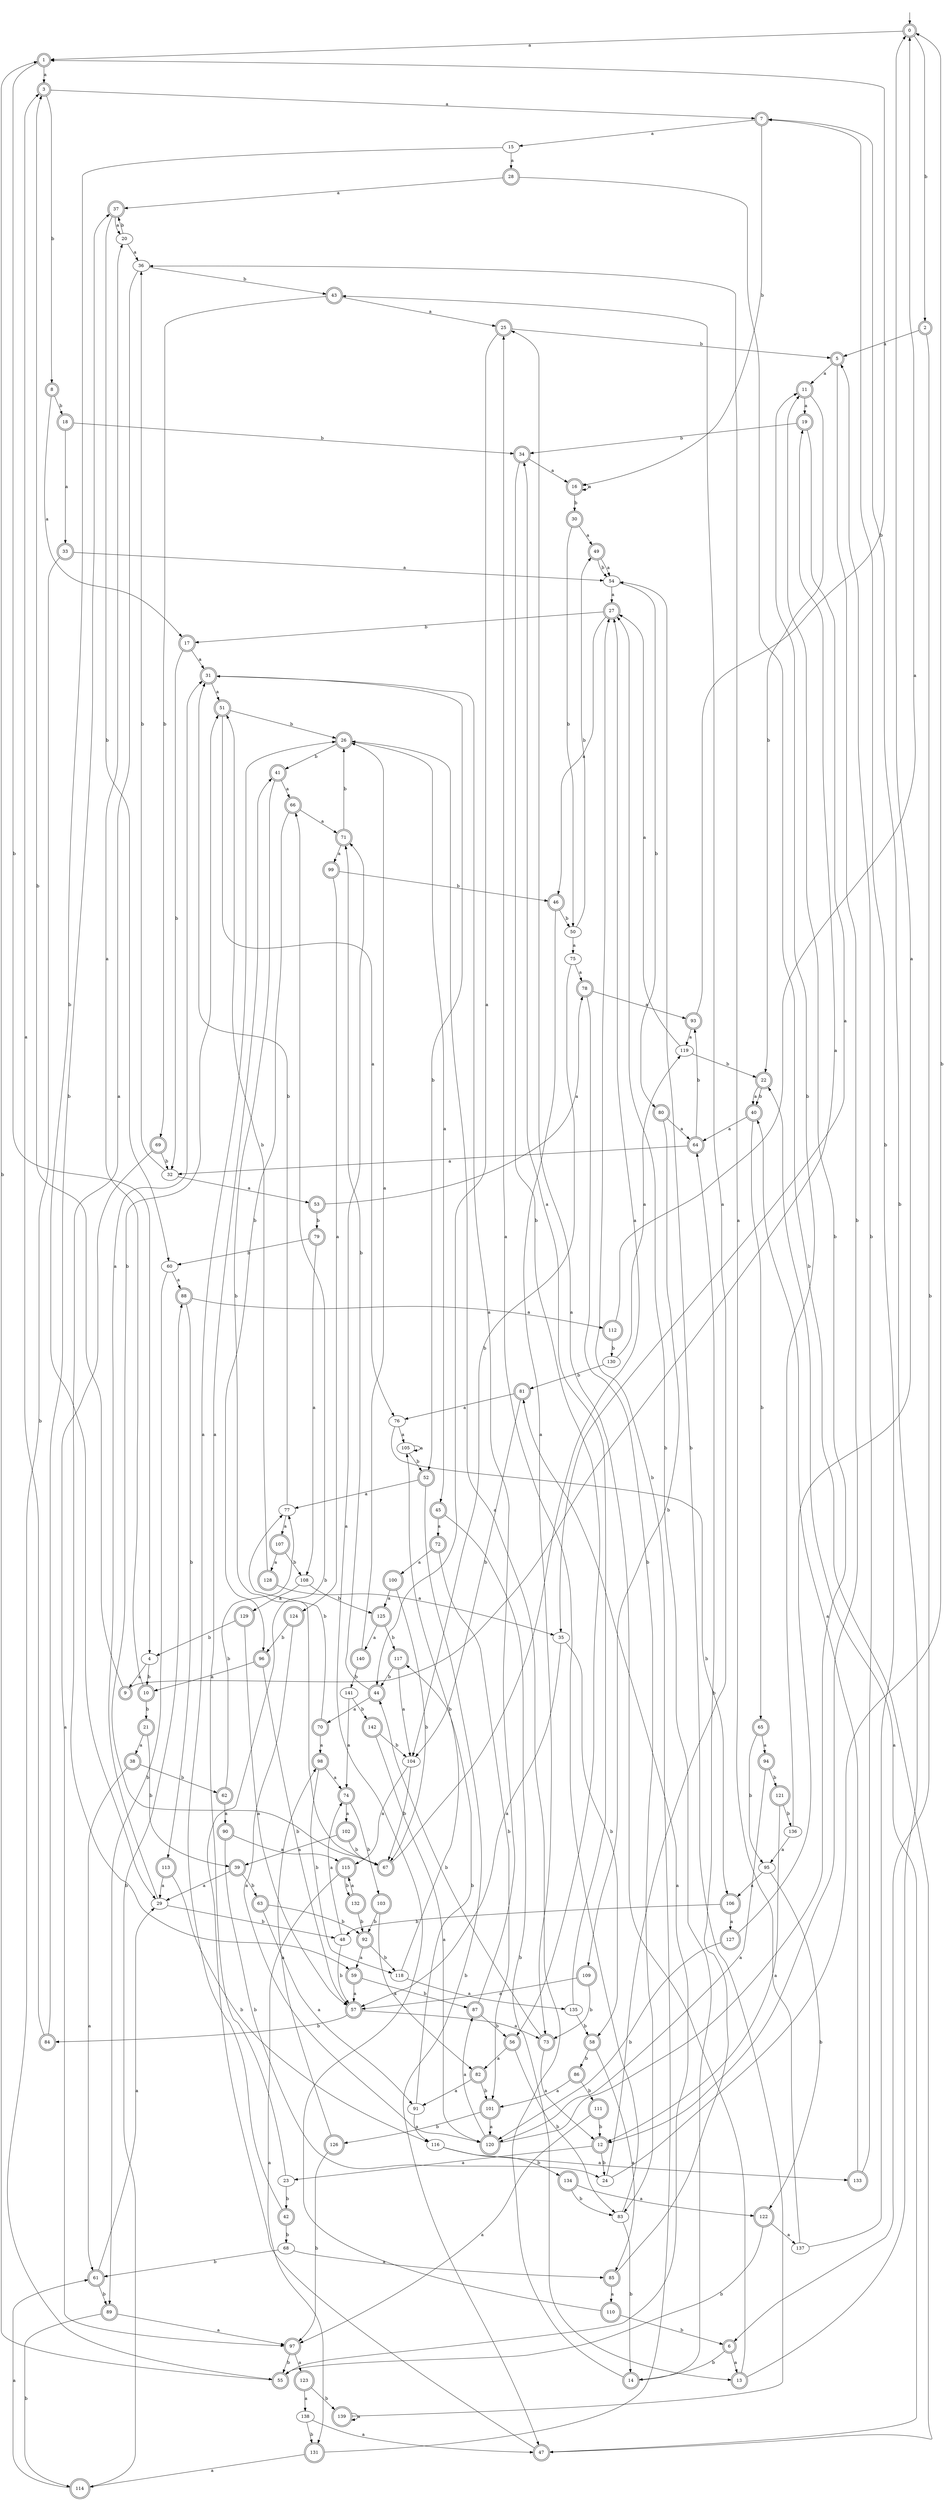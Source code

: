 digraph RandomDFA {
  __start0 [label="", shape=none];
  __start0 -> 0 [label=""];
  0 [shape=circle] [shape=doublecircle]
  0 -> 1 [label="a"]
  0 -> 2 [label="b"]
  1 [shape=doublecircle]
  1 -> 3 [label="a"]
  1 -> 4 [label="b"]
  2 [shape=doublecircle]
  2 -> 5 [label="a"]
  2 -> 6 [label="b"]
  3 [shape=doublecircle]
  3 -> 7 [label="a"]
  3 -> 8 [label="b"]
  4
  4 -> 9 [label="a"]
  4 -> 10 [label="b"]
  5 [shape=doublecircle]
  5 -> 11 [label="a"]
  5 -> 12 [label="b"]
  6 [shape=doublecircle]
  6 -> 13 [label="a"]
  6 -> 14 [label="b"]
  7 [shape=doublecircle]
  7 -> 15 [label="a"]
  7 -> 16 [label="b"]
  8 [shape=doublecircle]
  8 -> 17 [label="a"]
  8 -> 18 [label="b"]
  9 [shape=doublecircle]
  9 -> 19 [label="a"]
  9 -> 3 [label="b"]
  10 [shape=doublecircle]
  10 -> 20 [label="a"]
  10 -> 21 [label="b"]
  11 [shape=doublecircle]
  11 -> 19 [label="a"]
  11 -> 22 [label="b"]
  12 [shape=doublecircle]
  12 -> 23 [label="a"]
  12 -> 24 [label="b"]
  13 [shape=doublecircle]
  13 -> 25 [label="a"]
  13 -> 7 [label="b"]
  14 [shape=doublecircle]
  14 -> 26 [label="a"]
  14 -> 27 [label="b"]
  15
  15 -> 28 [label="a"]
  15 -> 29 [label="b"]
  16 [shape=doublecircle]
  16 -> 16 [label="a"]
  16 -> 30 [label="b"]
  17 [shape=doublecircle]
  17 -> 31 [label="a"]
  17 -> 32 [label="b"]
  18 [shape=doublecircle]
  18 -> 33 [label="a"]
  18 -> 34 [label="b"]
  19 [shape=doublecircle]
  19 -> 35 [label="a"]
  19 -> 34 [label="b"]
  20
  20 -> 36 [label="a"]
  20 -> 37 [label="b"]
  21 [shape=doublecircle]
  21 -> 38 [label="a"]
  21 -> 39 [label="b"]
  22 [shape=doublecircle]
  22 -> 40 [label="a"]
  22 -> 40 [label="b"]
  23
  23 -> 41 [label="a"]
  23 -> 42 [label="b"]
  24
  24 -> 43 [label="a"]
  24 -> 0 [label="b"]
  25 [shape=doublecircle]
  25 -> 44 [label="a"]
  25 -> 5 [label="b"]
  26 [shape=doublecircle]
  26 -> 45 [label="a"]
  26 -> 41 [label="b"]
  27 [shape=doublecircle]
  27 -> 46 [label="a"]
  27 -> 17 [label="b"]
  28 [shape=doublecircle]
  28 -> 37 [label="a"]
  28 -> 47 [label="b"]
  29
  29 -> 31 [label="a"]
  29 -> 48 [label="b"]
  30 [shape=doublecircle]
  30 -> 49 [label="a"]
  30 -> 50 [label="b"]
  31 [shape=doublecircle]
  31 -> 51 [label="a"]
  31 -> 52 [label="b"]
  32
  32 -> 53 [label="a"]
  32 -> 36 [label="b"]
  33 [shape=doublecircle]
  33 -> 54 [label="a"]
  33 -> 55 [label="b"]
  34 [shape=doublecircle]
  34 -> 16 [label="a"]
  34 -> 56 [label="b"]
  35
  35 -> 57 [label="a"]
  35 -> 58 [label="b"]
  36
  36 -> 59 [label="a"]
  36 -> 43 [label="b"]
  37 [shape=doublecircle]
  37 -> 20 [label="a"]
  37 -> 60 [label="b"]
  38 [shape=doublecircle]
  38 -> 61 [label="a"]
  38 -> 62 [label="b"]
  39 [shape=doublecircle]
  39 -> 29 [label="a"]
  39 -> 63 [label="b"]
  40 [shape=doublecircle]
  40 -> 64 [label="a"]
  40 -> 65 [label="b"]
  41 [shape=doublecircle]
  41 -> 66 [label="a"]
  41 -> 67 [label="b"]
  42 [shape=doublecircle]
  42 -> 26 [label="a"]
  42 -> 68 [label="b"]
  43 [shape=doublecircle]
  43 -> 25 [label="a"]
  43 -> 69 [label="b"]
  44 [shape=doublecircle]
  44 -> 70 [label="a"]
  44 -> 71 [label="b"]
  45 [shape=doublecircle]
  45 -> 72 [label="a"]
  45 -> 13 [label="b"]
  46 [shape=doublecircle]
  46 -> 73 [label="a"]
  46 -> 50 [label="b"]
  47 [shape=doublecircle]
  47 -> 22 [label="a"]
  47 -> 66 [label="b"]
  48
  48 -> 74 [label="a"]
  48 -> 57 [label="b"]
  49 [shape=doublecircle]
  49 -> 54 [label="a"]
  49 -> 54 [label="b"]
  50
  50 -> 75 [label="a"]
  50 -> 49 [label="b"]
  51 [shape=doublecircle]
  51 -> 76 [label="a"]
  51 -> 26 [label="b"]
  52 [shape=doublecircle]
  52 -> 77 [label="a"]
  52 -> 47 [label="b"]
  53 [shape=doublecircle]
  53 -> 78 [label="a"]
  53 -> 79 [label="b"]
  54
  54 -> 27 [label="a"]
  54 -> 80 [label="b"]
  55 [shape=doublecircle]
  55 -> 81 [label="a"]
  55 -> 1 [label="b"]
  56 [shape=doublecircle]
  56 -> 82 [label="a"]
  56 -> 83 [label="b"]
  57 [shape=doublecircle]
  57 -> 73 [label="a"]
  57 -> 84 [label="b"]
  58 [shape=doublecircle]
  58 -> 85 [label="a"]
  58 -> 86 [label="b"]
  59 [shape=doublecircle]
  59 -> 57 [label="a"]
  59 -> 87 [label="b"]
  60
  60 -> 88 [label="a"]
  60 -> 89 [label="b"]
  61 [shape=doublecircle]
  61 -> 29 [label="a"]
  61 -> 89 [label="b"]
  62 [shape=doublecircle]
  62 -> 90 [label="a"]
  62 -> 77 [label="b"]
  63 [shape=doublecircle]
  63 -> 91 [label="a"]
  63 -> 92 [label="b"]
  64 [shape=doublecircle]
  64 -> 32 [label="a"]
  64 -> 93 [label="b"]
  65 [shape=doublecircle]
  65 -> 94 [label="a"]
  65 -> 95 [label="b"]
  66 [shape=doublecircle]
  66 -> 71 [label="a"]
  66 -> 96 [label="b"]
  67 [shape=doublecircle]
  67 -> 27 [label="a"]
  67 -> 51 [label="b"]
  68
  68 -> 85 [label="a"]
  68 -> 61 [label="b"]
  69 [shape=doublecircle]
  69 -> 97 [label="a"]
  69 -> 32 [label="b"]
  70 [shape=doublecircle]
  70 -> 98 [label="a"]
  70 -> 77 [label="b"]
  71 [shape=doublecircle]
  71 -> 99 [label="a"]
  71 -> 26 [label="b"]
  72 [shape=doublecircle]
  72 -> 100 [label="a"]
  72 -> 101 [label="b"]
  73 [shape=doublecircle]
  73 -> 12 [label="a"]
  73 -> 44 [label="b"]
  74 [shape=doublecircle]
  74 -> 102 [label="a"]
  74 -> 103 [label="b"]
  75
  75 -> 78 [label="a"]
  75 -> 104 [label="b"]
  76
  76 -> 105 [label="a"]
  76 -> 106 [label="b"]
  77
  77 -> 107 [label="a"]
  77 -> 31 [label="b"]
  78 [shape=doublecircle]
  78 -> 93 [label="a"]
  78 -> 83 [label="b"]
  79 [shape=doublecircle]
  79 -> 108 [label="a"]
  79 -> 60 [label="b"]
  80 [shape=doublecircle]
  80 -> 64 [label="a"]
  80 -> 109 [label="b"]
  81 [shape=doublecircle]
  81 -> 76 [label="a"]
  81 -> 104 [label="b"]
  82 [shape=doublecircle]
  82 -> 91 [label="a"]
  82 -> 101 [label="b"]
  83
  83 -> 25 [label="a"]
  83 -> 14 [label="b"]
  84 [shape=doublecircle]
  84 -> 3 [label="a"]
  84 -> 37 [label="b"]
  85 [shape=doublecircle]
  85 -> 110 [label="a"]
  85 -> 64 [label="b"]
  86 [shape=doublecircle]
  86 -> 101 [label="a"]
  86 -> 111 [label="b"]
  87 [shape=doublecircle]
  87 -> 31 [label="a"]
  87 -> 56 [label="b"]
  88 [shape=doublecircle]
  88 -> 112 [label="a"]
  88 -> 113 [label="b"]
  89 [shape=doublecircle]
  89 -> 97 [label="a"]
  89 -> 114 [label="b"]
  90 [shape=doublecircle]
  90 -> 115 [label="a"]
  90 -> 24 [label="b"]
  91
  91 -> 116 [label="a"]
  91 -> 117 [label="b"]
  92 [shape=doublecircle]
  92 -> 59 [label="a"]
  92 -> 118 [label="b"]
  93 [shape=doublecircle]
  93 -> 119 [label="a"]
  93 -> 1 [label="b"]
  94 [shape=doublecircle]
  94 -> 120 [label="a"]
  94 -> 121 [label="b"]
  95
  95 -> 106 [label="a"]
  95 -> 122 [label="b"]
  96 [shape=doublecircle]
  96 -> 10 [label="a"]
  96 -> 57 [label="b"]
  97 [shape=doublecircle]
  97 -> 123 [label="a"]
  97 -> 55 [label="b"]
  98 [shape=doublecircle]
  98 -> 74 [label="a"]
  98 -> 118 [label="b"]
  99 [shape=doublecircle]
  99 -> 124 [label="a"]
  99 -> 46 [label="b"]
  100 [shape=doublecircle]
  100 -> 125 [label="a"]
  100 -> 67 [label="b"]
  101 [shape=doublecircle]
  101 -> 120 [label="a"]
  101 -> 126 [label="b"]
  102 [shape=doublecircle]
  102 -> 39 [label="a"]
  102 -> 67 [label="b"]
  103 [shape=doublecircle]
  103 -> 82 [label="a"]
  103 -> 92 [label="b"]
  104
  104 -> 115 [label="a"]
  104 -> 67 [label="b"]
  105
  105 -> 105 [label="a"]
  105 -> 52 [label="b"]
  106 [shape=doublecircle]
  106 -> 127 [label="a"]
  106 -> 48 [label="b"]
  107 [shape=doublecircle]
  107 -> 128 [label="a"]
  107 -> 108 [label="b"]
  108
  108 -> 129 [label="a"]
  108 -> 125 [label="b"]
  109 [shape=doublecircle]
  109 -> 57 [label="a"]
  109 -> 73 [label="b"]
  110 [shape=doublecircle]
  110 -> 71 [label="a"]
  110 -> 6 [label="b"]
  111 [shape=doublecircle]
  111 -> 97 [label="a"]
  111 -> 12 [label="b"]
  112 [shape=doublecircle]
  112 -> 0 [label="a"]
  112 -> 130 [label="b"]
  113 [shape=doublecircle]
  113 -> 29 [label="a"]
  113 -> 116 [label="b"]
  114 [shape=doublecircle]
  114 -> 61 [label="a"]
  114 -> 88 [label="b"]
  115 [shape=doublecircle]
  115 -> 131 [label="a"]
  115 -> 132 [label="b"]
  116
  116 -> 133 [label="a"]
  116 -> 134 [label="b"]
  117 [shape=doublecircle]
  117 -> 104 [label="a"]
  117 -> 44 [label="b"]
  118
  118 -> 135 [label="a"]
  118 -> 105 [label="b"]
  119
  119 -> 27 [label="a"]
  119 -> 22 [label="b"]
  120 [shape=doublecircle]
  120 -> 87 [label="a"]
  120 -> 11 [label="b"]
  121 [shape=doublecircle]
  121 -> 12 [label="a"]
  121 -> 136 [label="b"]
  122 [shape=doublecircle]
  122 -> 137 [label="a"]
  122 -> 55 [label="b"]
  123 [shape=doublecircle]
  123 -> 138 [label="a"]
  123 -> 139 [label="b"]
  124 [shape=doublecircle]
  124 -> 120 [label="a"]
  124 -> 96 [label="b"]
  125 [shape=doublecircle]
  125 -> 140 [label="a"]
  125 -> 117 [label="b"]
  126 [shape=doublecircle]
  126 -> 98 [label="a"]
  126 -> 97 [label="b"]
  127 [shape=doublecircle]
  127 -> 0 [label="a"]
  127 -> 120 [label="b"]
  128 [shape=doublecircle]
  128 -> 35 [label="a"]
  128 -> 51 [label="b"]
  129 [shape=doublecircle]
  129 -> 57 [label="a"]
  129 -> 4 [label="b"]
  130
  130 -> 119 [label="a"]
  130 -> 81 [label="b"]
  131 [shape=doublecircle]
  131 -> 114 [label="a"]
  131 -> 27 [label="b"]
  132 [shape=doublecircle]
  132 -> 115 [label="a"]
  132 -> 92 [label="b"]
  133 [shape=doublecircle]
  133 -> 40 [label="a"]
  133 -> 5 [label="b"]
  134 [shape=doublecircle]
  134 -> 122 [label="a"]
  134 -> 83 [label="b"]
  135
  135 -> 34 [label="a"]
  135 -> 58 [label="b"]
  136
  136 -> 95 [label="a"]
  136 -> 11 [label="b"]
  137
  137 -> 36 [label="a"]
  137 -> 7 [label="b"]
  138
  138 -> 47 [label="a"]
  138 -> 131 [label="b"]
  139 [shape=doublecircle]
  139 -> 139 [label="a"]
  139 -> 54 [label="b"]
  140 [shape=doublecircle]
  140 -> 26 [label="a"]
  140 -> 141 [label="b"]
  141
  141 -> 74 [label="a"]
  141 -> 142 [label="b"]
  142 [shape=doublecircle]
  142 -> 120 [label="a"]
  142 -> 104 [label="b"]
}
